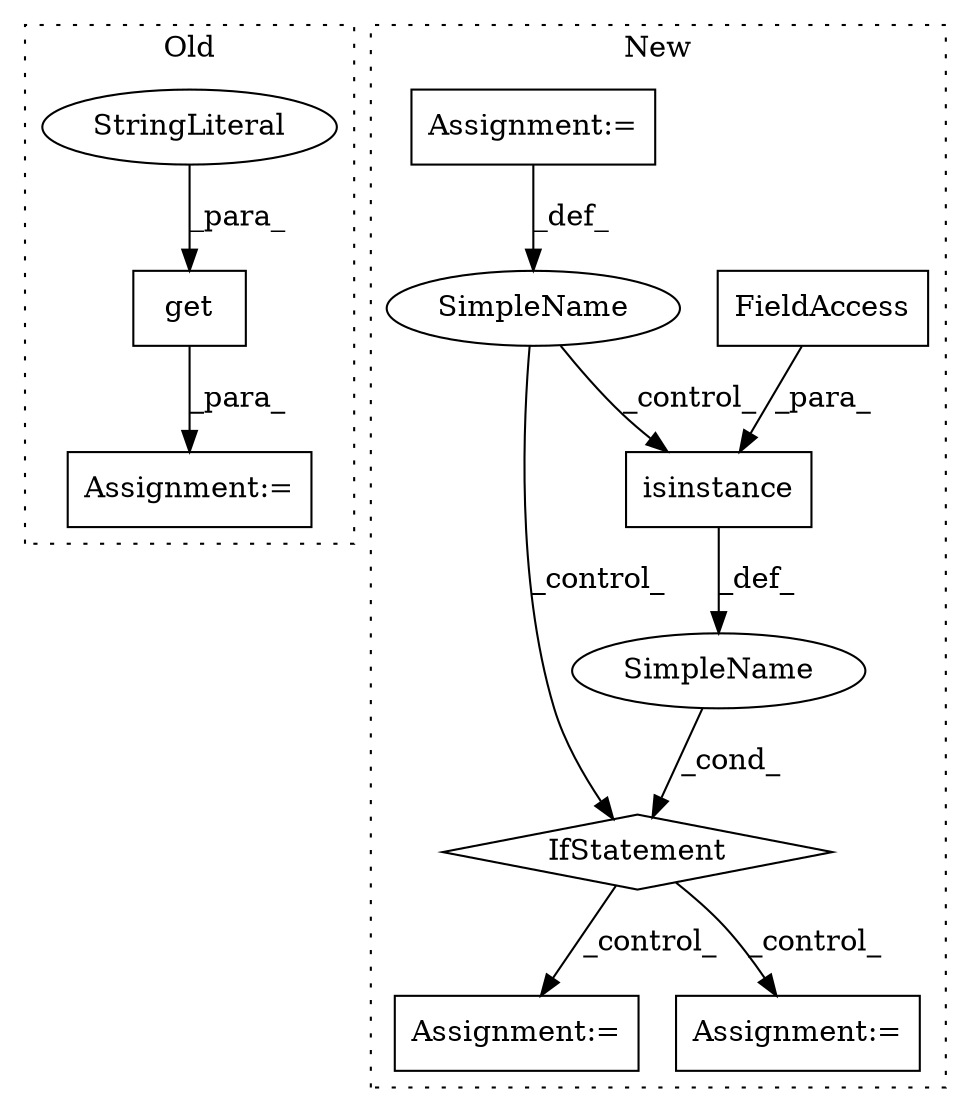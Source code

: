 digraph G {
subgraph cluster0 {
1 [label="get" a="32" s="6890,6930" l="4,1" shape="box"];
4 [label="Assignment:=" a="7" s="6868" l="1" shape="box"];
5 [label="StringLiteral" a="45" s="6894" l="15" shape="ellipse"];
label = "Old";
style="dotted";
}
subgraph cluster1 {
2 [label="isinstance" a="32" s="6658,6684" l="11,1" shape="box"];
3 [label="IfStatement" a="25" s="6654,6685" l="4,2" shape="diamond"];
6 [label="Assignment:=" a="7" s="6970" l="1" shape="box"];
7 [label="SimpleName" a="42" s="" l="" shape="ellipse"];
8 [label="Assignment:=" a="7" s="6934" l="1" shape="box"];
9 [label="FieldAccess" a="22" s="6674" l="10" shape="box"];
10 [label="SimpleName" a="42" s="" l="" shape="ellipse"];
11 [label="Assignment:=" a="7" s="6218" l="5" shape="box"];
label = "New";
style="dotted";
}
1 -> 4 [label="_para_"];
2 -> 7 [label="_def_"];
3 -> 8 [label="_control_"];
3 -> 6 [label="_control_"];
5 -> 1 [label="_para_"];
7 -> 3 [label="_cond_"];
9 -> 2 [label="_para_"];
10 -> 3 [label="_control_"];
10 -> 2 [label="_control_"];
11 -> 10 [label="_def_"];
}
